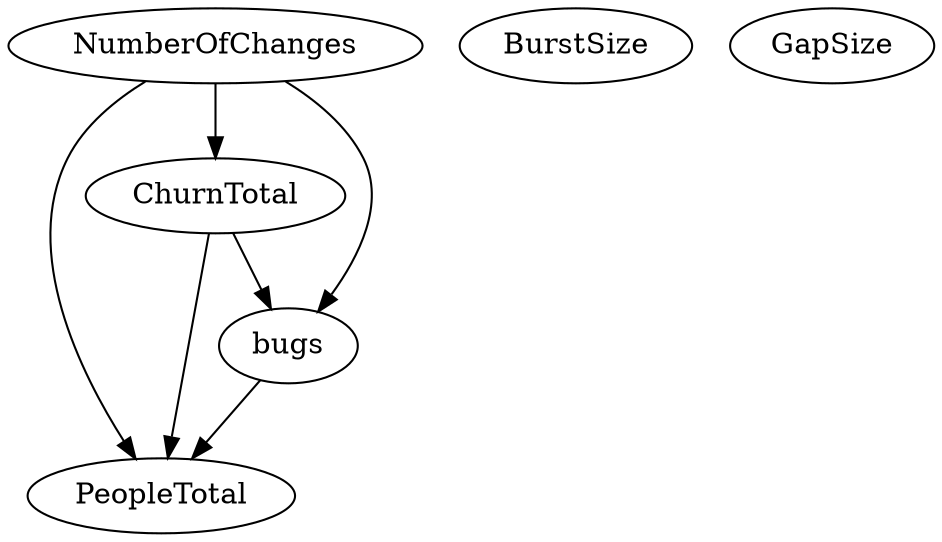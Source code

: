 digraph {
   PeopleTotal;
   NumberOfChanges;
   ChurnTotal;
   bugs;
   BurstSize;
   GapSize;
   NumberOfChanges -> PeopleTotal;
   NumberOfChanges -> ChurnTotal;
   NumberOfChanges -> bugs;
   ChurnTotal -> PeopleTotal;
   ChurnTotal -> bugs;
   bugs -> PeopleTotal;
}
